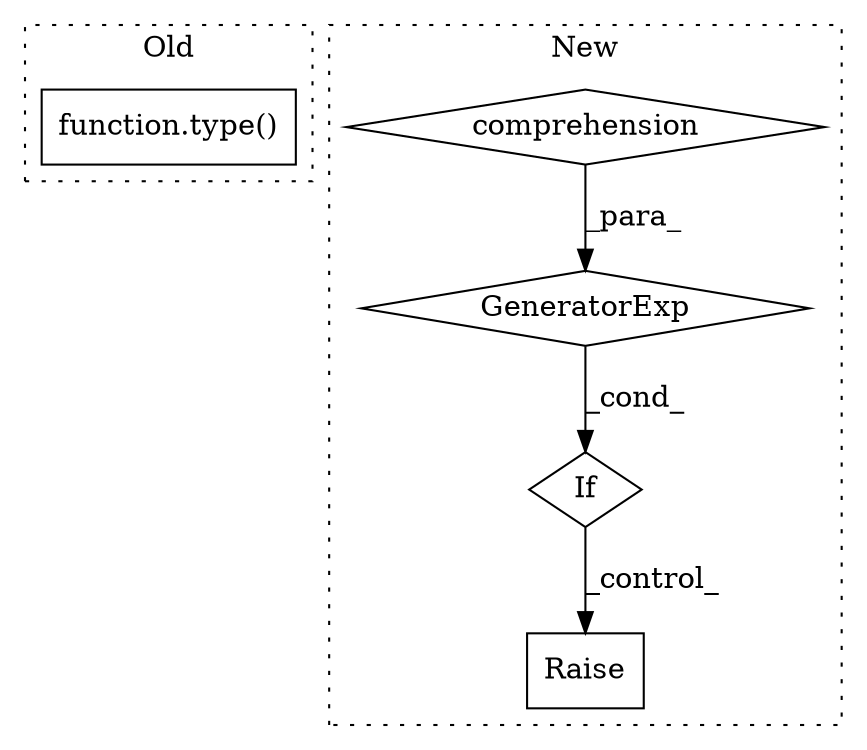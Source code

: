 digraph G {
subgraph cluster0 {
1 [label="function.type()" a="75" s="1392,1402" l="5,1" shape="box"];
label = "Old";
style="dotted";
}
subgraph cluster1 {
2 [label="GeneratorExp" a="55" s="2038" l="3" shape="diamond"];
3 [label="Raise" a="91" s="2127" l="6" shape="box"];
4 [label="If" a="96" s="2031" l="3" shape="diamond"];
5 [label="comprehension" a="45" s="2081" l="3" shape="diamond"];
label = "New";
style="dotted";
}
2 -> 4 [label="_cond_"];
4 -> 3 [label="_control_"];
5 -> 2 [label="_para_"];
}